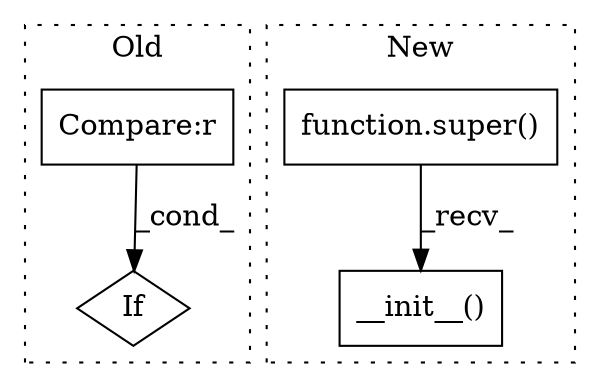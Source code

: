 digraph G {
subgraph cluster0 {
1 [label="If" a="96" s="3026,3047" l="3,14" shape="diamond"];
4 [label="Compare:r" a="40" s="3029" l="18" shape="box"];
label = "Old";
style="dotted";
}
subgraph cluster1 {
2 [label="__init__()" a="75" s="1428" l="18" shape="box"];
3 [label="function.super()" a="75" s="1428" l="7" shape="box"];
label = "New";
style="dotted";
}
3 -> 2 [label="_recv_"];
4 -> 1 [label="_cond_"];
}